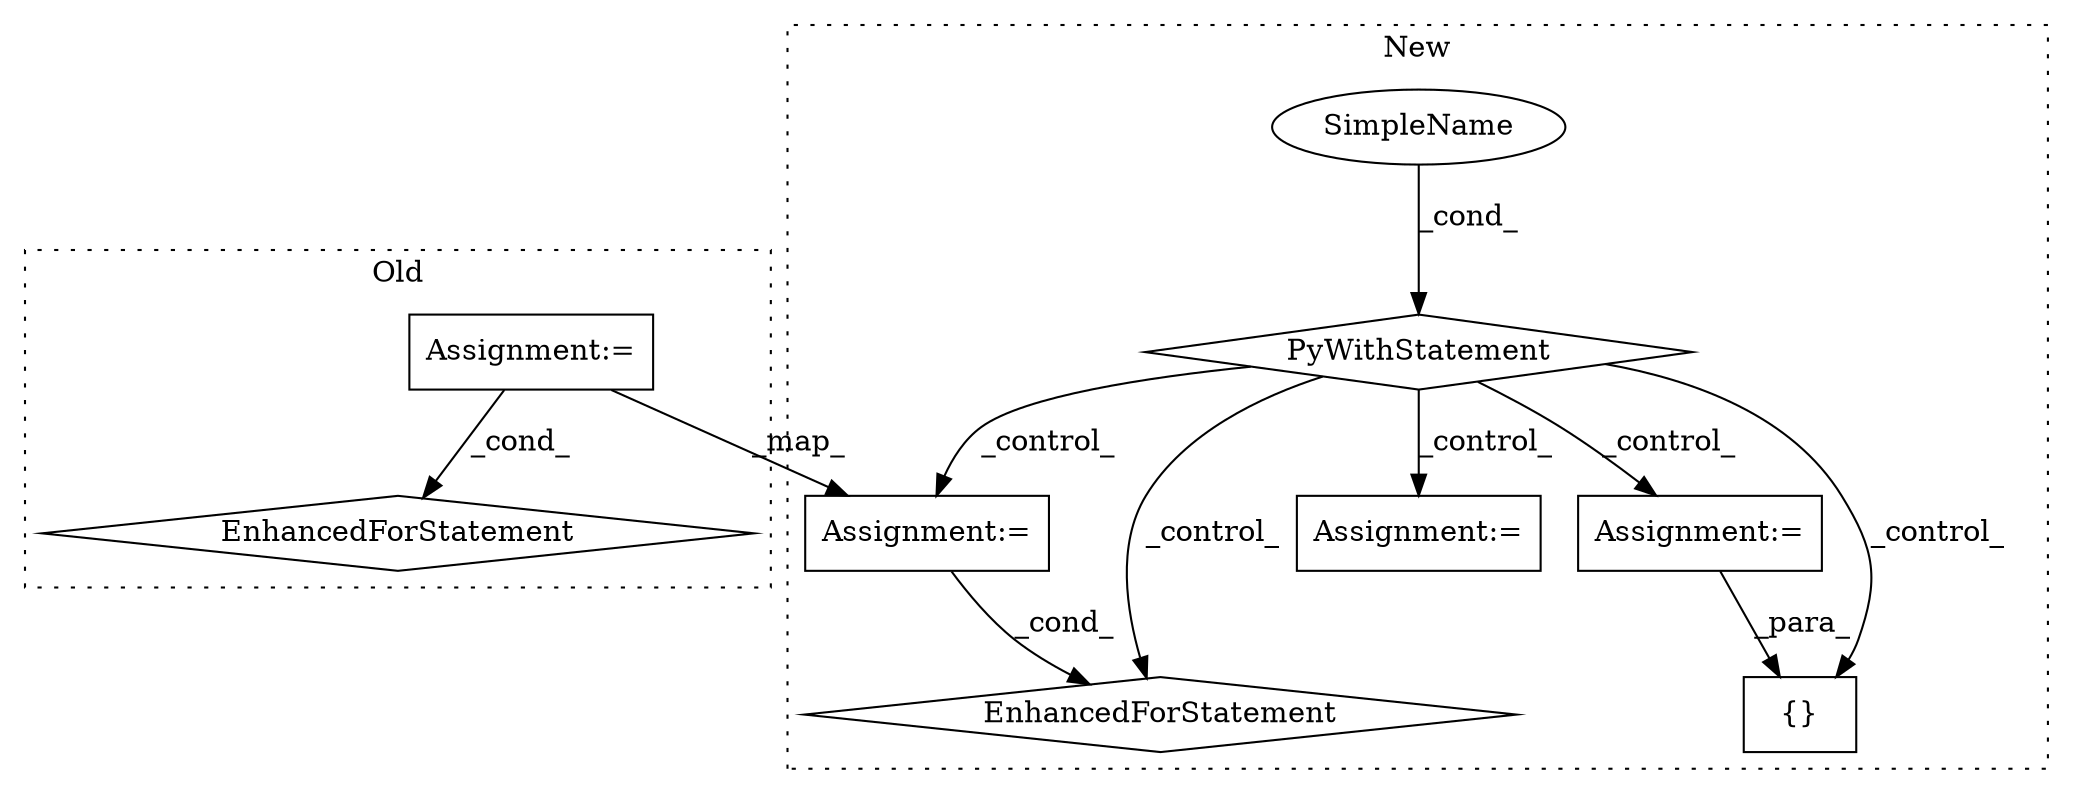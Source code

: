 digraph G {
subgraph cluster0 {
1 [label="EnhancedForStatement" a="70" s="7769,7861" l="66,2" shape="diamond"];
6 [label="Assignment:=" a="7" s="7769,7861" l="66,2" shape="box"];
label = "Old";
style="dotted";
}
subgraph cluster1 {
2 [label="PyWithStatement" a="104" s="7780,7823" l="10,2" shape="diamond"];
3 [label="EnhancedForStatement" a="70" s="7880,7978" l="72,2" shape="diamond"];
4 [label="SimpleName" a="42" s="" l="" shape="ellipse"];
5 [label="Assignment:=" a="7" s="7880,7978" l="72,2" shape="box"];
7 [label="Assignment:=" a="7" s="7837" l="4" shape="box"];
8 [label="Assignment:=" a="7" s="9017" l="1" shape="box"];
9 [label="{}" a="4" s="9192,9226" l="1,1" shape="box"];
label = "New";
style="dotted";
}
2 -> 9 [label="_control_"];
2 -> 3 [label="_control_"];
2 -> 5 [label="_control_"];
2 -> 7 [label="_control_"];
2 -> 8 [label="_control_"];
4 -> 2 [label="_cond_"];
5 -> 3 [label="_cond_"];
6 -> 5 [label="_map_"];
6 -> 1 [label="_cond_"];
8 -> 9 [label="_para_"];
}